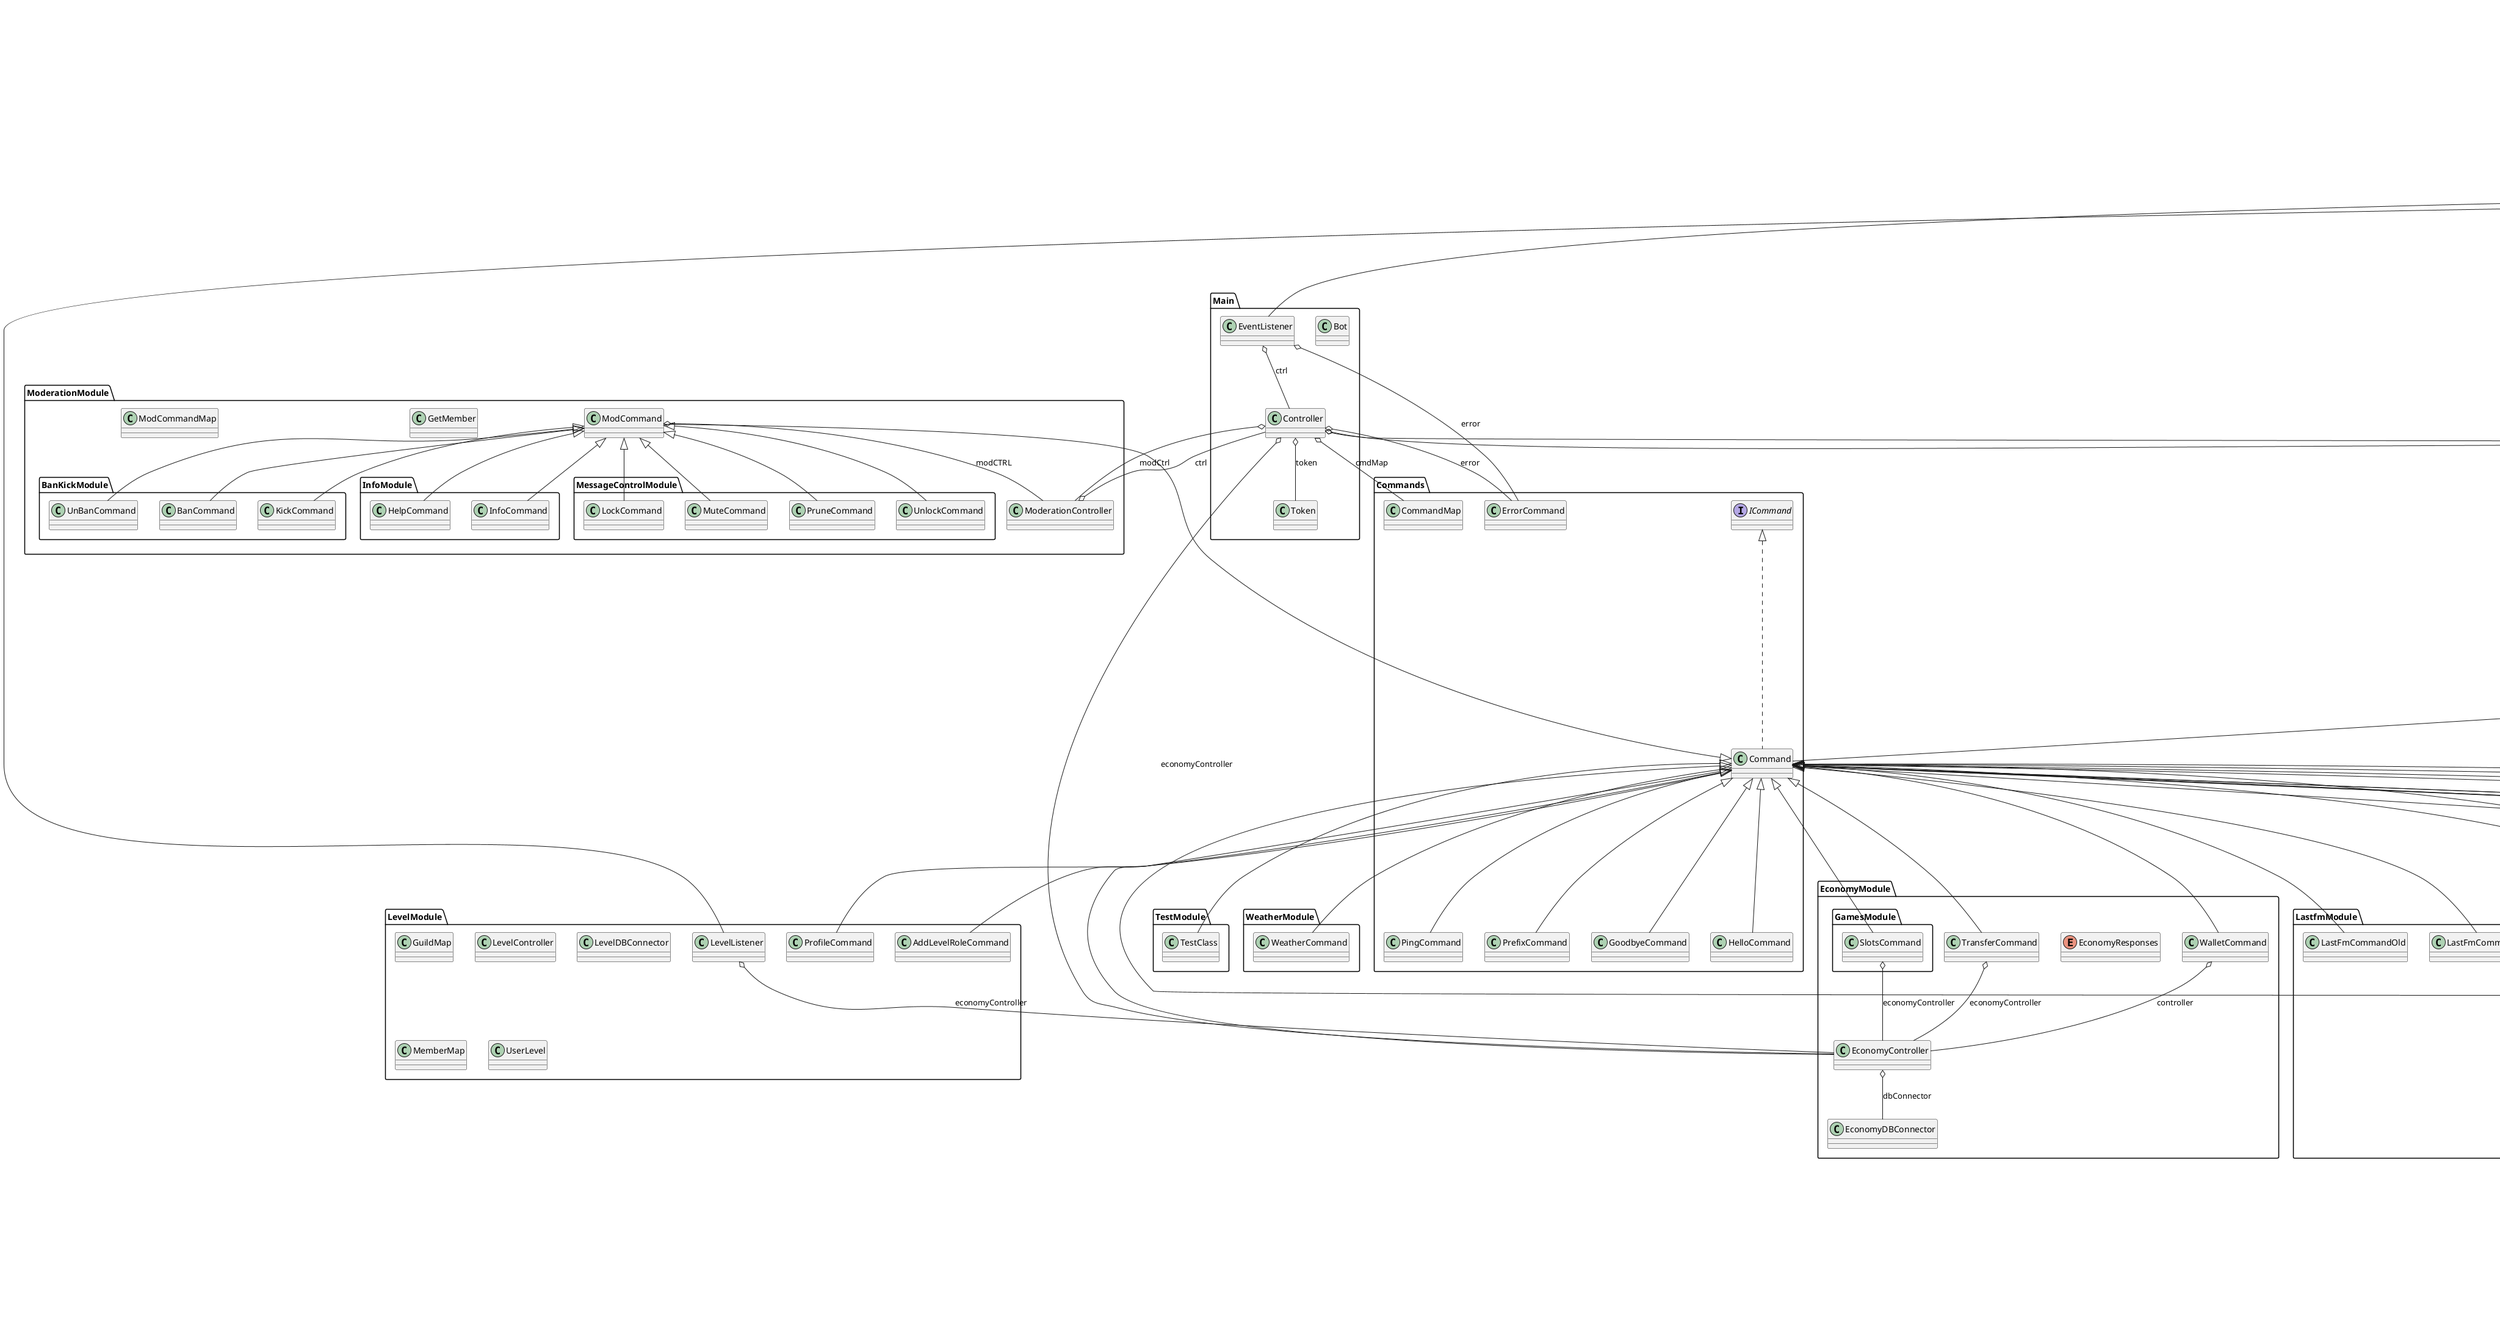 @startuml

title __BOTTEST's Class Diagram__\n

  namespace Commands {
    class Commands.Command {
    }
  }
  

  namespace Commands {
    class Commands.CommandMap {
    }
  }
  

  namespace Commands {
    class Commands.ErrorCommand {
    }
  }
  

  namespace Commands {
    class Commands.GoodbyeCommand {
    }
  }
  

  namespace Commands {
    class Commands.HelloCommand {
    }
  }
  

  namespace Commands {
    interface Commands.ICommand {
    }
  }
  

  namespace Commands {
    class Commands.PingCommand {
    }
  }
  

  namespace Commands {
    class Commands.PrefixCommand {
    }
  }
  

  namespace EconomyModule {
    class EconomyModule.EconomyController {
    }
  }
  

  namespace EconomyModule {
    class EconomyModule.EconomyDBConnector {
    }
  }
  

  namespace EconomyModule {
    enum EconomyResponses {
    }
  }
  

  namespace EconomyModule {
    namespace GamesModule {
      class EconomyModule.GamesModule.SlotsCommand {
      }
    }
  }
  

  namespace EconomyModule {
    class EconomyModule.TransferCommand {
    }
  }
  

  namespace EconomyModule {
    class EconomyModule.WalletCommand {
    }
  }
  

  namespace LastfmModule {
    class LastfmModule.LastFmCommand {
    }
  }
  

  namespace LastfmModule {
    class LastfmModule.LastFmCommandOld {
    }
  }
  

  namespace LastfmModule {
    class LastfmModule.LastFmCommandOldv2 {
    }
  }
  

  namespace LastfmModule {
    class LastfmModule.LastFmNowPlayingParser {
    }
  }
  

  namespace LastfmModule {
    class LastfmModule.LastFmProfileParser {
    }
  }
  

  namespace LastfmModule {
    class LastfmModule.LastFmRecentTracksParser {
    }
  }
  

  namespace LastfmModule {
    class LastfmModule.LastFmSQL {
    }
  }
  

  namespace LastfmModule {
    class LastfmModule.LastFmTopAlbumHTML {
    }
  }
  

  namespace LastfmModule {
    class LastfmModule.LastFmTopAlbumsParserChart {
    }
  }
  

  namespace LastfmModule {
    class LastfmModule.LastFmTopArtistParser {
    }
  }
  

  namespace LastfmModule {
    class LastfmModule.LastFmTopArtistProfileParser {
    }
  }
  

  namespace LastfmModule {
    class LastfmModule.LastFmTopTracksParser {
    }
  }
  

  namespace LastfmModule {
    class LastfmModule.LastFmTopTracksParserMusic {
    }
  }
  

  namespace LastfmModule {
    class LastfmModule.LastFmTopTracksParserTEST {
    }
  }
  

  namespace LastfmModule {
    class LastfmModule.LastFmTopTracksProfileParser {
    }
  }
  

  namespace LastfmModule {
    class LastfmModule.LastFmTrackParser {
    }
  }
  

  namespace LastfmModule {
    class LastfmModule.LastFmYoutube {
    }
  }
  

  namespace LastfmModule {
    abstract class LastfmModule.Menu {
    }
  }
  

  namespace LastfmModule {
    class LastfmModule.Paginator {
    }
  }
  

  namespace LastfmModule {
    class LastfmModule.TestEventWaiter {
    }
  }
  

  namespace LastfmModule {
    class LastfmModule.TestingClass {
    }
  }
  

  namespace LevelModule {
    class LevelModule.AddLevelRoleCommand {
    }
  }
  

  namespace LevelModule {
    class LevelModule.GuildMap {
    }
  }
  

  namespace LevelModule {
    class LevelModule.LevelController {
    }
  }
  

  namespace LevelModule {
    class LevelModule.LevelDBConnector {
    }
  }
  

  namespace LevelModule {
    class LevelModule.LevelListener {
    }
  }
  

  namespace LevelModule {
    class LevelModule.MemberMap {
    }
  }
  

  namespace LevelModule {
    class LevelModule.ProfileCommand {
    }
  }
  

  namespace LevelModule {
    class LevelModule.UserLevel {
    }
  }
  

  namespace Main {
    class Main.Bot {
    }
  }
  

  namespace Main {
    class Main.Controller {
    }
  }
  

  namespace Main {
    class Main.EventListener {
    }
  }
  

  namespace Main {
    class Main.Token {
    }
  }
  

  namespace ModerationModule {
    namespace BanKickModule {
      class ModerationModule.BanKickModule.BanCommand {
      }
    }
  }
  

  namespace ModerationModule {
    namespace BanKickModule {
      class ModerationModule.BanKickModule.KickCommand {
      }
    }
  }
  

  namespace ModerationModule {
    namespace BanKickModule {
      class ModerationModule.BanKickModule.UnBanCommand {
      }
    }
  }
  

  namespace ModerationModule {
    class ModerationModule.GetMember {
    }
  }
  

  namespace ModerationModule {
    namespace InfoModule {
      class ModerationModule.InfoModule.HelpCommand {
      }
    }
  }
  

  namespace ModerationModule {
    namespace InfoModule {
      class ModerationModule.InfoModule.InfoCommand {
      }
    }
  }
  

  namespace ModerationModule {
    namespace MessageControlModule {
      class ModerationModule.MessageControlModule.LockCommand {
      }
    }
  }
  

  namespace ModerationModule {
    namespace MessageControlModule {
      class ModerationModule.MessageControlModule.MuteCommand {
      }
    }
  }
  

  namespace ModerationModule {
    namespace MessageControlModule {
      class ModerationModule.MessageControlModule.PruneCommand {
      }
    }
  }
  

  namespace ModerationModule {
    namespace MessageControlModule {
      class ModerationModule.MessageControlModule.UnlockCommand {
      }
    }
  }
  

  namespace ModerationModule {
    class ModerationModule.ModCommand {
    }
  }
  

  namespace ModerationModule {
    class ModerationModule.ModCommandMap {
    }
  }
  

  namespace ModerationModule {
    class ModerationModule.ModerationController {
    }
  }
  

  namespace MusicModule {
    class MusicModule.AudioChess {
    }
  }
  

  namespace MusicModule {
    class MusicModule.AudioPlayerSendHandler {
    }
  }
  

  namespace MusicModule {
    namespace MusicCommands {
      class MusicModule.MusicCommands.MusicCommand {
      }
    }
  }
  

  namespace MusicModule {
    namespace MusicCommands {
      class MusicModule.MusicCommands.MusicCurrentlyPlayingCommand {
      }
    }
  }
  

  namespace MusicModule {
    namespace MusicCommands {
      class MusicModule.MusicCommands.MusicPauseCommand {
      }
    }
  }
  

  namespace MusicModule {
    namespace MusicCommands {
      class MusicModule.MusicCommands.MusicPlayCommand {
      }
    }
  }
  

  namespace MusicModule {
    namespace MusicCommands {
      class MusicModule.MusicCommands.MusicQueueCommand {
      }
    }
  }
  

  namespace MusicModule {
    namespace MusicCommands {
      class MusicModule.MusicCommands.MusicResumeCommand {
      }
    }
  }
  

  namespace MusicModule {
    namespace MusicCommands {
      class MusicModule.MusicCommands.MusicSearchCommand {
      }
    }
  }
  

  namespace MusicModule {
    namespace MusicCommands {
      class MusicModule.MusicCommands.MusicSkipCommand {
      }
    }
  }
  

  namespace MusicModule {
    class MusicModule.MusicController {
    }
  }
  

  namespace MusicModule {
    class MusicModule.MusicInfo {
    }
  }
  

  namespace MusicModule {
    class MusicModule.TrackScheduler {
    }
  }
  

  namespace QuizModule {
    class QuizModule.QuizCommand {
    }
  }
  

  namespace QuizModule {
    namespace QuizMulti {
      class QuizModule.QuizMulti.QuestionMulti {
      }
    }
  }
  

  namespace QuizModule {
    namespace QuizMulti {
      class QuizModule.QuizMulti.QuizMulti {
      }
    }
  }
  

  namespace QuizModule {
    namespace QuizMulti {
      class QuizModule.QuizMulti.QuizMultiParser {
      }
    }
  }
  

  namespace QuizModule {
    namespace QuizMulti {
      namespace enums {
        enum QuizDifficulty {
        }
      }
    }
  }
  

  namespace QuizModule {
    namespace QuizMulti {
      namespace enums {
        enum QuizType {
        }
      }
    }
  }
  

  namespace QuizModule {
    class QuizModule.QuizSQLConnector {
    }
  }
  

  namespace QuizModule {
    namespace QuizSingle {
      class QuizModule.QuizSingle.QuestionSingle {
      }
    }
  }
  

  namespace QuizModule {
    namespace QuizSingle {
      class QuizModule.QuizSingle.QuizSingle {
      }
    }
  }
  

  namespace QuizModule {
    namespace QuizSingle {
      class QuizModule.QuizSingle.QuizSingleParser {
      }
    }
  }
  

  namespace TestModule {
    class TestModule.TestClass {
    }
  }
  

  namespace WeatherModule {
    class WeatherModule.WeatherCommand {
    }
  }
  

  Commands.Command .up.|> Commands.ICommand
  Commands.Command -up-|> net.dv8tion.jda.api.hooks.ListenerAdapter
  Commands.GoodbyeCommand -up-|> Commands.Command
  Commands.HelloCommand -up-|> Commands.Command
  Commands.PingCommand -up-|> Commands.Command
  Commands.PrefixCommand -up-|> Commands.Command
  EconomyModule.EconomyController -up-|> Commands.Command
  EconomyModule.EconomyController o-- EconomyModule.EconomyDBConnector : dbConnector
  EconomyModule.GamesModule.SlotsCommand -up-|> Commands.Command
  EconomyModule.GamesModule.SlotsCommand o-- EconomyModule.EconomyController : economyController
  EconomyModule.TransferCommand -up-|> Commands.Command
  EconomyModule.TransferCommand o-- EconomyModule.EconomyController : economyController
  EconomyModule.WalletCommand -up-|> Commands.Command
  EconomyModule.WalletCommand o-- EconomyModule.EconomyController : controller
  LastfmModule.LastFmCommand -up-|> Commands.Command
  LastfmModule.LastFmCommand o-- MusicModule.MusicController : musicController
  LastfmModule.LastFmCommand o-- LastfmModule.Paginator.Builder : pbuilder
  LastfmModule.LastFmCommandOld -up-|> Commands.Command
  LastfmModule.LastFmCommandOldv2 -up-|> Commands.Command
  LastfmModule.LastFmYoutube o-- LastfmModule.LastFmRecentTracksParser : tracksParser
  LastfmModule.Paginator -up-|> LastfmModule.Menu
  LastfmModule.TestEventWaiter -up-|> Commands.Command
  LastfmModule.TestingClass -up-|> Commands.Command
  LevelModule.AddLevelRoleCommand -up-|> Commands.Command
  LevelModule.LevelListener -up-|> net.dv8tion.jda.api.hooks.ListenerAdapter
  LevelModule.LevelListener o-- EconomyModule.EconomyController : economyController
  LevelModule.ProfileCommand -up-|> Commands.Command
  Main.Controller o-- Commands.CommandMap : cmdMap
  Main.Controller o-- EconomyModule.EconomyController : economyController
  Main.Controller o-- Commands.ErrorCommand : error
  Main.Controller o-- ModerationModule.ModerationController : modCtrl
  Main.Controller o-- MusicModule.MusicController : musicController
  Main.Controller o-- QuizModule.QuizCommand : quizCommand
  Main.Controller o-- Main.Token : token
  Main.EventListener -up-|> net.dv8tion.jda.api.hooks.ListenerAdapter
  Main.EventListener o-- Main.Controller : ctrl
  Main.EventListener o-- Commands.ErrorCommand : error
  ModerationModule.BanKickModule.BanCommand -up-|> ModerationModule.ModCommand
  ModerationModule.BanKickModule.KickCommand -up-|> ModerationModule.ModCommand
  ModerationModule.BanKickModule.UnBanCommand -up-|> ModerationModule.ModCommand
  ModerationModule.InfoModule.HelpCommand -up-|> ModerationModule.ModCommand
  ModerationModule.InfoModule.InfoCommand -up-|> ModerationModule.ModCommand
  ModerationModule.MessageControlModule.LockCommand -up-|> ModerationModule.ModCommand
  ModerationModule.MessageControlModule.MuteCommand -up-|> ModerationModule.ModCommand
  ModerationModule.MessageControlModule.PruneCommand -up-|> ModerationModule.ModCommand
  ModerationModule.MessageControlModule.UnlockCommand -up-|> ModerationModule.ModCommand
  ModerationModule.ModCommand -up-|> Commands.Command
  ModerationModule.ModCommand o-- ModerationModule.ModerationController : modCTRL
  ModerationModule.ModerationController o-- Main.Controller : ctrl
  MusicModule.AudioChess .up.|> com.sedmelluq.discord.lavaplayer.player.AudioLoadResultHandler
  MusicModule.AudioChess o-- MusicModule.MusicController : controller
  MusicModule.AudioPlayerSendHandler .up.|> net.dv8tion.jda.api.audio.AudioSendHandler
  MusicModule.MusicCommands.MusicCommand -up-|> Commands.Command
  MusicModule.MusicCommands.MusicCurrentlyPlayingCommand -up-|> Commands.Command
  MusicModule.MusicCommands.MusicCurrentlyPlayingCommand o-- MusicModule.MusicController : controller
  MusicModule.MusicCommands.MusicPauseCommand -up-|> Commands.Command
  MusicModule.MusicCommands.MusicPauseCommand o-- MusicModule.MusicController : musicController
  MusicModule.MusicCommands.MusicPlayCommand -up-|> Commands.Command
  MusicModule.MusicCommands.MusicPlayCommand o-- MusicModule.MusicController : controller
  MusicModule.MusicCommands.MusicQueueCommand -up-|> Commands.Command
  MusicModule.MusicCommands.MusicQueueCommand o-- MusicModule.MusicController : controller
  MusicModule.MusicCommands.MusicResumeCommand -up-|> Commands.Command
  MusicModule.MusicCommands.MusicResumeCommand o-- MusicModule.MusicController : controller
  MusicModule.MusicCommands.MusicSearchCommand -up-|> Commands.Command
  MusicModule.MusicCommands.MusicSearchCommand o-- MusicModule.MusicController : controller
  MusicModule.MusicCommands.MusicSkipCommand -up-|> Commands.Command
  MusicModule.MusicCommands.MusicSkipCommand o-- MusicModule.MusicController : controller
  MusicModule.MusicController -up-|> Commands.Command
  MusicModule.MusicController o-- MusicModule.AudioPlayerSendHandler : audioPlayerSendHandler
  MusicModule.MusicController o-- MusicModule.TrackScheduler : scheduler
  MusicModule.TrackScheduler -up-|> com.sedmelluq.discord.lavaplayer.player.event.AudioEventAdapter
  QuizModule.QuizCommand -up-|> Commands.Command
  QuizModule.QuizCommand o-- QuizModule.QuizSQLConnector : dbConnection
  QuizModule.QuizCommand o-- QuizModule.QuizMulti.QuizMulti : quizM
  QuizModule.QuizCommand o-- QuizModule.QuizSingle.QuizSingle : quizS
  QuizModule.QuizMulti.QuestionMulti o-- QuizModule.QuizMulti.enums.QuizDifficulty : difficulty
  QuizModule.QuizMulti.QuestionMulti o-- QuizModule.QuizMulti.enums.QuizType : type
  QuizModule.QuizMulti.QuizMulti .up.|> java.lang.Runnable
  QuizModule.QuizMulti.QuizMulti o-- QuizModule.QuizMulti.QuestionMulti : currentQuestion
  QuizModule.QuizMulti.QuizMulti o-- QuizModule.QuizSQLConnector : dbConnection
  QuizModule.QuizSingle.QuizSingle .up.|> java.lang.Runnable
  QuizModule.QuizSingle.QuizSingle o-- QuizModule.QuizSQLConnector : dbConnection
  QuizModule.QuizSingle.QuizSingle o-- QuizModule.QuizSingle.QuizSingleParser : parser
  QuizModule.QuizSingle.QuizSingle o-- QuizModule.QuizSingle.QuestionSingle : question
  TestModule.TestClass -up-|> Commands.Command
  WeatherModule.WeatherCommand -up-|> Commands.Command


right footer


PlantUML diagram generated by SketchIt! (https://bitbucket.org/pmesmeur/sketch.it)
For more information about this tool, please contact philippe.mesmeur@gmail.com
endfooter

@enduml

